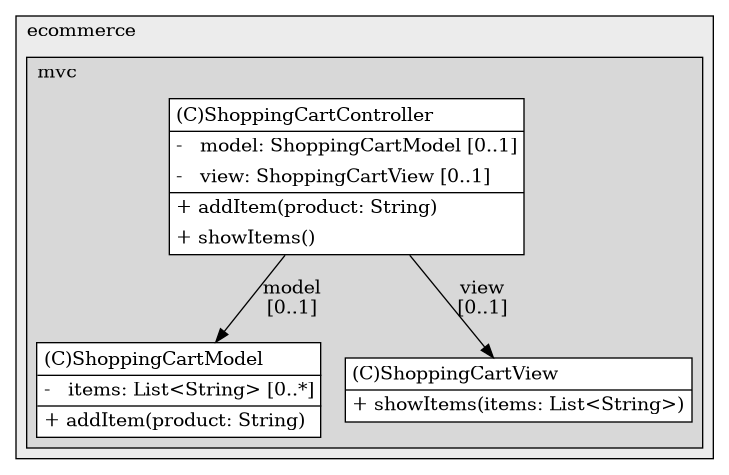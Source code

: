@startuml

/' diagram meta data start
config=StructureConfiguration;
{
  "projectClassification": {
    "searchMode": "OpenProject", // OpenProject, AllProjects
    "includedProjects": "",
    "pathEndKeywords": "*.impl",
    "isClientPath": "",
    "isClientName": "",
    "isTestPath": "",
    "isTestName": "",
    "isMappingPath": "",
    "isMappingName": "",
    "isDataAccessPath": "",
    "isDataAccessName": "",
    "isDataStructurePath": "",
    "isDataStructureName": "",
    "isInterfaceStructuresPath": "",
    "isInterfaceStructuresName": "",
    "isEntryPointPath": "",
    "isEntryPointName": "",
    "treatFinalFieldsAsMandatory": false
  },
  "graphRestriction": {
    "classPackageExcludeFilter": "",
    "classPackageIncludeFilter": "",
    "classNameExcludeFilter": "",
    "classNameIncludeFilter": "",
    "methodNameExcludeFilter": "",
    "methodNameIncludeFilter": "",
    "removeByInheritance": "", // inheritance/annotation based filtering is done in a second step
    "removeByAnnotation": "",
    "removeByClassPackage": "", // cleanup the graph after inheritance/annotation based filtering is done
    "removeByClassName": "",
    "cutMappings": false,
    "cutEnum": true,
    "cutTests": true,
    "cutClient": true,
    "cutDataAccess": false,
    "cutInterfaceStructures": false,
    "cutDataStructures": false,
    "cutGetterAndSetter": true,
    "cutConstructors": true
  },
  "graphTraversal": {
    "forwardDepth": 6,
    "backwardDepth": 6,
    "classPackageExcludeFilter": "",
    "classPackageIncludeFilter": "",
    "classNameExcludeFilter": "",
    "classNameIncludeFilter": "",
    "methodNameExcludeFilter": "",
    "methodNameIncludeFilter": "",
    "hideMappings": false,
    "hideDataStructures": false,
    "hidePrivateMethods": true,
    "hideInterfaceCalls": true, // indirection: implementation -> interface (is hidden) -> implementation
    "onlyShowApplicationEntryPoints": false, // root node is included
    "useMethodCallsForStructureDiagram": "ForwardOnly" // ForwardOnly, BothDirections, No
  },
  "details": {
    "aggregation": "GroupByClass", // ByClass, GroupByClass, None
    "showClassGenericTypes": true,
    "showMethods": true,
    "showMethodParameterNames": true,
    "showMethodParameterTypes": true,
    "showMethodReturnType": true,
    "showPackageLevels": 2,
    "showDetailedClassStructure": true
  },
  "rootClass": "org.ecommerce.mvc.controller.ShoppingCartController",
  "extensionCallbackMethod": "" // qualified.class.name#methodName - signature: public static String method(String)
}
diagram meta data end '/



digraph g {
    rankdir="TB"
    splines=polyline
    

'nodes 
subgraph cluster_1528280640 { 
   	label=ecommerce
	labeljust=l
	fillcolor="#ececec"
	style=filled
   
   subgraph cluster_1497300 { 
   	label=mvc
	labeljust=l
	fillcolor="#d8d8d8"
	style=filled
   
   ShoppingCartController568240280[
	label=<<TABLE BORDER="1" CELLBORDER="0" CELLPADDING="4" CELLSPACING="0">
<TR><TD ALIGN="LEFT" >(C)ShoppingCartController</TD></TR>
<HR/>
<TR><TD ALIGN="LEFT" >-   model: ShoppingCartModel [0..1]</TD></TR>
<TR><TD ALIGN="LEFT" >-   view: ShoppingCartView [0..1]</TD></TR>
<HR/>
<TR><TD ALIGN="LEFT" >+ addItem(product: String)</TD></TR>
<TR><TD ALIGN="LEFT" >+ showItems()</TD></TR>
</TABLE>>
	style=filled
	margin=0
	shape=plaintext
	fillcolor="#FFFFFF"
];

ShoppingCartModel266151971[
	label=<<TABLE BORDER="1" CELLBORDER="0" CELLPADDING="4" CELLSPACING="0">
<TR><TD ALIGN="LEFT" >(C)ShoppingCartModel</TD></TR>
<HR/>
<TR><TD ALIGN="LEFT" >-   items: List&lt;String&gt; [0..*]</TD></TR>
<HR/>
<TR><TD ALIGN="LEFT" >+ addItem(product: String)</TD></TR>
</TABLE>>
	style=filled
	margin=0
	shape=plaintext
	fillcolor="#FFFFFF"
];

ShoppingCartView2069886833[
	label=<<TABLE BORDER="1" CELLBORDER="0" CELLPADDING="4" CELLSPACING="0">
<TR><TD ALIGN="LEFT" >(C)ShoppingCartView</TD></TR>
<HR/>
<TR><TD ALIGN="LEFT" >+ showItems(items: List&lt;String&gt;)</TD></TR>
</TABLE>>
	style=filled
	margin=0
	shape=plaintext
	fillcolor="#FFFFFF"
];
} 
} 

'edges    
ShoppingCartController568240280 -> ShoppingCartModel266151971[label="model
[0..1]"];
ShoppingCartController568240280 -> ShoppingCartView2069886833[label="view
[0..1]"];
    
}
@enduml